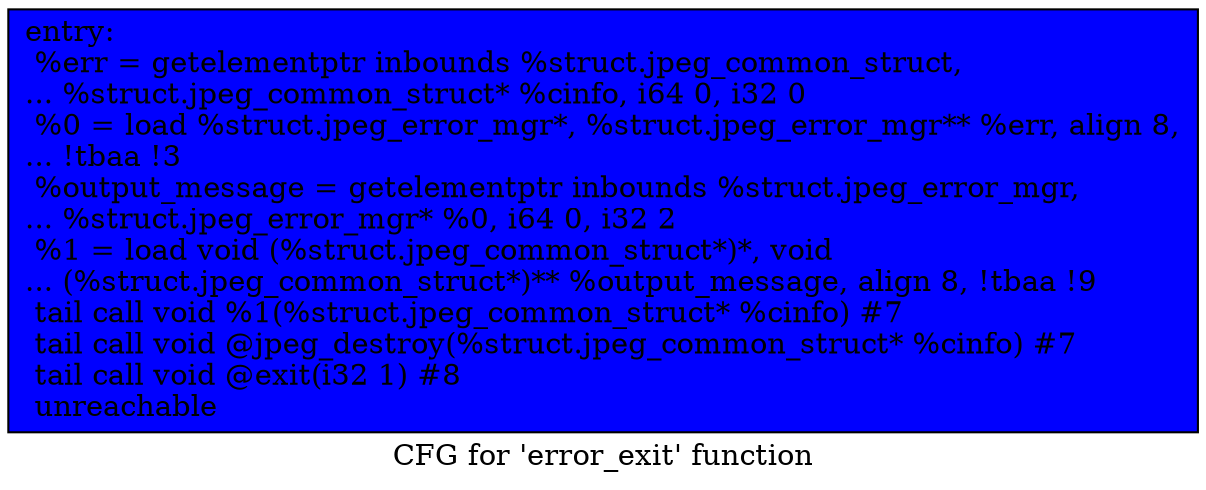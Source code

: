 digraph "CFG for 'error_exit' function" {
	label="CFG for 'error_exit' function";

	Node0x53df890 [shape=record, style = filled, fillcolor = blue, label="{entry:\l  %err = getelementptr inbounds %struct.jpeg_common_struct,\l... %struct.jpeg_common_struct* %cinfo, i64 0, i32 0\l  %0 = load %struct.jpeg_error_mgr*, %struct.jpeg_error_mgr** %err, align 8,\l... !tbaa !3\l  %output_message = getelementptr inbounds %struct.jpeg_error_mgr,\l... %struct.jpeg_error_mgr* %0, i64 0, i32 2\l  %1 = load void (%struct.jpeg_common_struct*)*, void\l... (%struct.jpeg_common_struct*)** %output_message, align 8, !tbaa !9\l  tail call void %1(%struct.jpeg_common_struct* %cinfo) #7\l  tail call void @jpeg_destroy(%struct.jpeg_common_struct* %cinfo) #7\l  tail call void @exit(i32 1) #8\l  unreachable\l}"];
}
